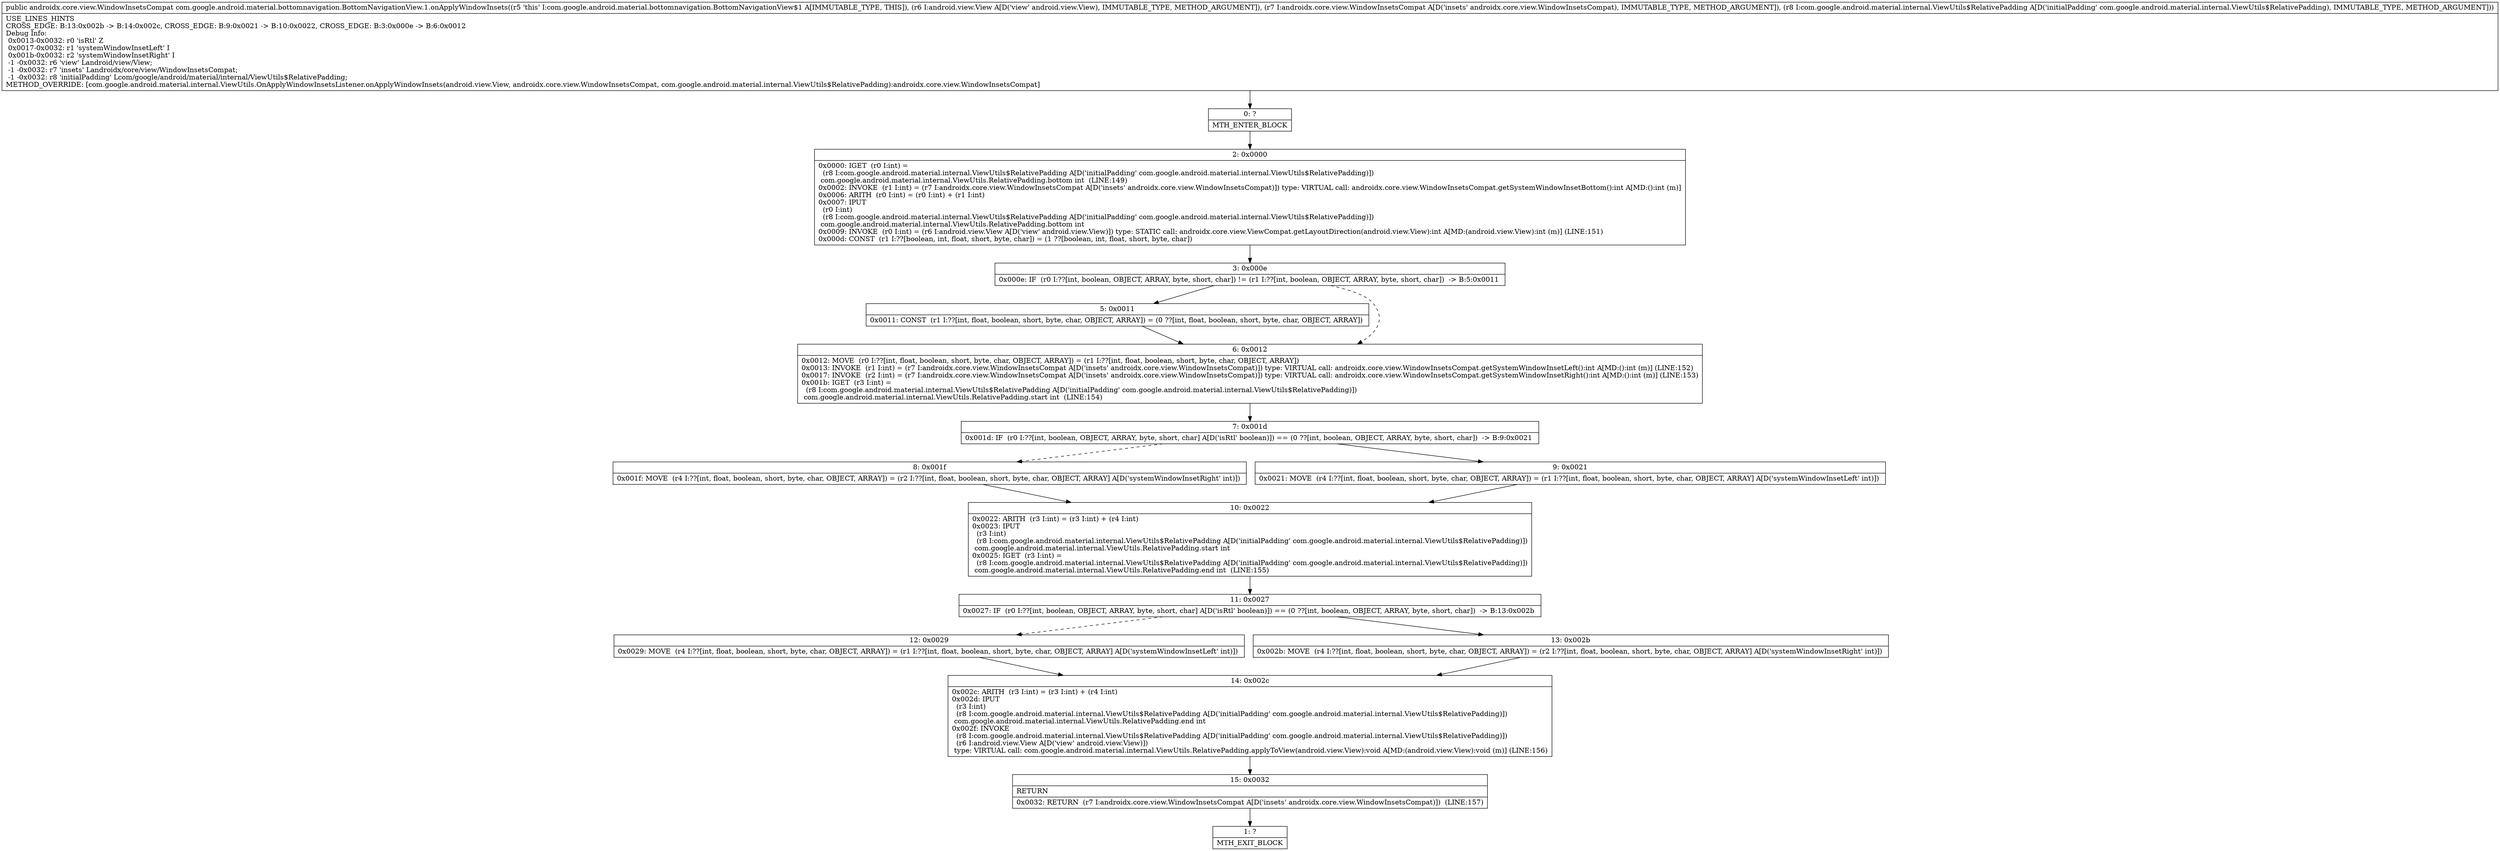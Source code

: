 digraph "CFG forcom.google.android.material.bottomnavigation.BottomNavigationView.1.onApplyWindowInsets(Landroid\/view\/View;Landroidx\/core\/view\/WindowInsetsCompat;Lcom\/google\/android\/material\/internal\/ViewUtils$RelativePadding;)Landroidx\/core\/view\/WindowInsetsCompat;" {
Node_0 [shape=record,label="{0\:\ ?|MTH_ENTER_BLOCK\l}"];
Node_2 [shape=record,label="{2\:\ 0x0000|0x0000: IGET  (r0 I:int) = \l  (r8 I:com.google.android.material.internal.ViewUtils$RelativePadding A[D('initialPadding' com.google.android.material.internal.ViewUtils$RelativePadding)])\l com.google.android.material.internal.ViewUtils.RelativePadding.bottom int  (LINE:149)\l0x0002: INVOKE  (r1 I:int) = (r7 I:androidx.core.view.WindowInsetsCompat A[D('insets' androidx.core.view.WindowInsetsCompat)]) type: VIRTUAL call: androidx.core.view.WindowInsetsCompat.getSystemWindowInsetBottom():int A[MD:():int (m)]\l0x0006: ARITH  (r0 I:int) = (r0 I:int) + (r1 I:int) \l0x0007: IPUT  \l  (r0 I:int)\l  (r8 I:com.google.android.material.internal.ViewUtils$RelativePadding A[D('initialPadding' com.google.android.material.internal.ViewUtils$RelativePadding)])\l com.google.android.material.internal.ViewUtils.RelativePadding.bottom int \l0x0009: INVOKE  (r0 I:int) = (r6 I:android.view.View A[D('view' android.view.View)]) type: STATIC call: androidx.core.view.ViewCompat.getLayoutDirection(android.view.View):int A[MD:(android.view.View):int (m)] (LINE:151)\l0x000d: CONST  (r1 I:??[boolean, int, float, short, byte, char]) = (1 ??[boolean, int, float, short, byte, char]) \l}"];
Node_3 [shape=record,label="{3\:\ 0x000e|0x000e: IF  (r0 I:??[int, boolean, OBJECT, ARRAY, byte, short, char]) != (r1 I:??[int, boolean, OBJECT, ARRAY, byte, short, char])  \-\> B:5:0x0011 \l}"];
Node_5 [shape=record,label="{5\:\ 0x0011|0x0011: CONST  (r1 I:??[int, float, boolean, short, byte, char, OBJECT, ARRAY]) = (0 ??[int, float, boolean, short, byte, char, OBJECT, ARRAY]) \l}"];
Node_6 [shape=record,label="{6\:\ 0x0012|0x0012: MOVE  (r0 I:??[int, float, boolean, short, byte, char, OBJECT, ARRAY]) = (r1 I:??[int, float, boolean, short, byte, char, OBJECT, ARRAY]) \l0x0013: INVOKE  (r1 I:int) = (r7 I:androidx.core.view.WindowInsetsCompat A[D('insets' androidx.core.view.WindowInsetsCompat)]) type: VIRTUAL call: androidx.core.view.WindowInsetsCompat.getSystemWindowInsetLeft():int A[MD:():int (m)] (LINE:152)\l0x0017: INVOKE  (r2 I:int) = (r7 I:androidx.core.view.WindowInsetsCompat A[D('insets' androidx.core.view.WindowInsetsCompat)]) type: VIRTUAL call: androidx.core.view.WindowInsetsCompat.getSystemWindowInsetRight():int A[MD:():int (m)] (LINE:153)\l0x001b: IGET  (r3 I:int) = \l  (r8 I:com.google.android.material.internal.ViewUtils$RelativePadding A[D('initialPadding' com.google.android.material.internal.ViewUtils$RelativePadding)])\l com.google.android.material.internal.ViewUtils.RelativePadding.start int  (LINE:154)\l}"];
Node_7 [shape=record,label="{7\:\ 0x001d|0x001d: IF  (r0 I:??[int, boolean, OBJECT, ARRAY, byte, short, char] A[D('isRtl' boolean)]) == (0 ??[int, boolean, OBJECT, ARRAY, byte, short, char])  \-\> B:9:0x0021 \l}"];
Node_8 [shape=record,label="{8\:\ 0x001f|0x001f: MOVE  (r4 I:??[int, float, boolean, short, byte, char, OBJECT, ARRAY]) = (r2 I:??[int, float, boolean, short, byte, char, OBJECT, ARRAY] A[D('systemWindowInsetRight' int)]) \l}"];
Node_10 [shape=record,label="{10\:\ 0x0022|0x0022: ARITH  (r3 I:int) = (r3 I:int) + (r4 I:int) \l0x0023: IPUT  \l  (r3 I:int)\l  (r8 I:com.google.android.material.internal.ViewUtils$RelativePadding A[D('initialPadding' com.google.android.material.internal.ViewUtils$RelativePadding)])\l com.google.android.material.internal.ViewUtils.RelativePadding.start int \l0x0025: IGET  (r3 I:int) = \l  (r8 I:com.google.android.material.internal.ViewUtils$RelativePadding A[D('initialPadding' com.google.android.material.internal.ViewUtils$RelativePadding)])\l com.google.android.material.internal.ViewUtils.RelativePadding.end int  (LINE:155)\l}"];
Node_11 [shape=record,label="{11\:\ 0x0027|0x0027: IF  (r0 I:??[int, boolean, OBJECT, ARRAY, byte, short, char] A[D('isRtl' boolean)]) == (0 ??[int, boolean, OBJECT, ARRAY, byte, short, char])  \-\> B:13:0x002b \l}"];
Node_12 [shape=record,label="{12\:\ 0x0029|0x0029: MOVE  (r4 I:??[int, float, boolean, short, byte, char, OBJECT, ARRAY]) = (r1 I:??[int, float, boolean, short, byte, char, OBJECT, ARRAY] A[D('systemWindowInsetLeft' int)]) \l}"];
Node_14 [shape=record,label="{14\:\ 0x002c|0x002c: ARITH  (r3 I:int) = (r3 I:int) + (r4 I:int) \l0x002d: IPUT  \l  (r3 I:int)\l  (r8 I:com.google.android.material.internal.ViewUtils$RelativePadding A[D('initialPadding' com.google.android.material.internal.ViewUtils$RelativePadding)])\l com.google.android.material.internal.ViewUtils.RelativePadding.end int \l0x002f: INVOKE  \l  (r8 I:com.google.android.material.internal.ViewUtils$RelativePadding A[D('initialPadding' com.google.android.material.internal.ViewUtils$RelativePadding)])\l  (r6 I:android.view.View A[D('view' android.view.View)])\l type: VIRTUAL call: com.google.android.material.internal.ViewUtils.RelativePadding.applyToView(android.view.View):void A[MD:(android.view.View):void (m)] (LINE:156)\l}"];
Node_15 [shape=record,label="{15\:\ 0x0032|RETURN\l|0x0032: RETURN  (r7 I:androidx.core.view.WindowInsetsCompat A[D('insets' androidx.core.view.WindowInsetsCompat)])  (LINE:157)\l}"];
Node_1 [shape=record,label="{1\:\ ?|MTH_EXIT_BLOCK\l}"];
Node_13 [shape=record,label="{13\:\ 0x002b|0x002b: MOVE  (r4 I:??[int, float, boolean, short, byte, char, OBJECT, ARRAY]) = (r2 I:??[int, float, boolean, short, byte, char, OBJECT, ARRAY] A[D('systemWindowInsetRight' int)]) \l}"];
Node_9 [shape=record,label="{9\:\ 0x0021|0x0021: MOVE  (r4 I:??[int, float, boolean, short, byte, char, OBJECT, ARRAY]) = (r1 I:??[int, float, boolean, short, byte, char, OBJECT, ARRAY] A[D('systemWindowInsetLeft' int)]) \l}"];
MethodNode[shape=record,label="{public androidx.core.view.WindowInsetsCompat com.google.android.material.bottomnavigation.BottomNavigationView.1.onApplyWindowInsets((r5 'this' I:com.google.android.material.bottomnavigation.BottomNavigationView$1 A[IMMUTABLE_TYPE, THIS]), (r6 I:android.view.View A[D('view' android.view.View), IMMUTABLE_TYPE, METHOD_ARGUMENT]), (r7 I:androidx.core.view.WindowInsetsCompat A[D('insets' androidx.core.view.WindowInsetsCompat), IMMUTABLE_TYPE, METHOD_ARGUMENT]), (r8 I:com.google.android.material.internal.ViewUtils$RelativePadding A[D('initialPadding' com.google.android.material.internal.ViewUtils$RelativePadding), IMMUTABLE_TYPE, METHOD_ARGUMENT]))  | USE_LINES_HINTS\lCROSS_EDGE: B:13:0x002b \-\> B:14:0x002c, CROSS_EDGE: B:9:0x0021 \-\> B:10:0x0022, CROSS_EDGE: B:3:0x000e \-\> B:6:0x0012\lDebug Info:\l  0x0013\-0x0032: r0 'isRtl' Z\l  0x0017\-0x0032: r1 'systemWindowInsetLeft' I\l  0x001b\-0x0032: r2 'systemWindowInsetRight' I\l  \-1 \-0x0032: r6 'view' Landroid\/view\/View;\l  \-1 \-0x0032: r7 'insets' Landroidx\/core\/view\/WindowInsetsCompat;\l  \-1 \-0x0032: r8 'initialPadding' Lcom\/google\/android\/material\/internal\/ViewUtils$RelativePadding;\lMETHOD_OVERRIDE: [com.google.android.material.internal.ViewUtils.OnApplyWindowInsetsListener.onApplyWindowInsets(android.view.View, androidx.core.view.WindowInsetsCompat, com.google.android.material.internal.ViewUtils$RelativePadding):androidx.core.view.WindowInsetsCompat]\l}"];
MethodNode -> Node_0;Node_0 -> Node_2;
Node_2 -> Node_3;
Node_3 -> Node_5;
Node_3 -> Node_6[style=dashed];
Node_5 -> Node_6;
Node_6 -> Node_7;
Node_7 -> Node_8[style=dashed];
Node_7 -> Node_9;
Node_8 -> Node_10;
Node_10 -> Node_11;
Node_11 -> Node_12[style=dashed];
Node_11 -> Node_13;
Node_12 -> Node_14;
Node_14 -> Node_15;
Node_15 -> Node_1;
Node_13 -> Node_14;
Node_9 -> Node_10;
}

